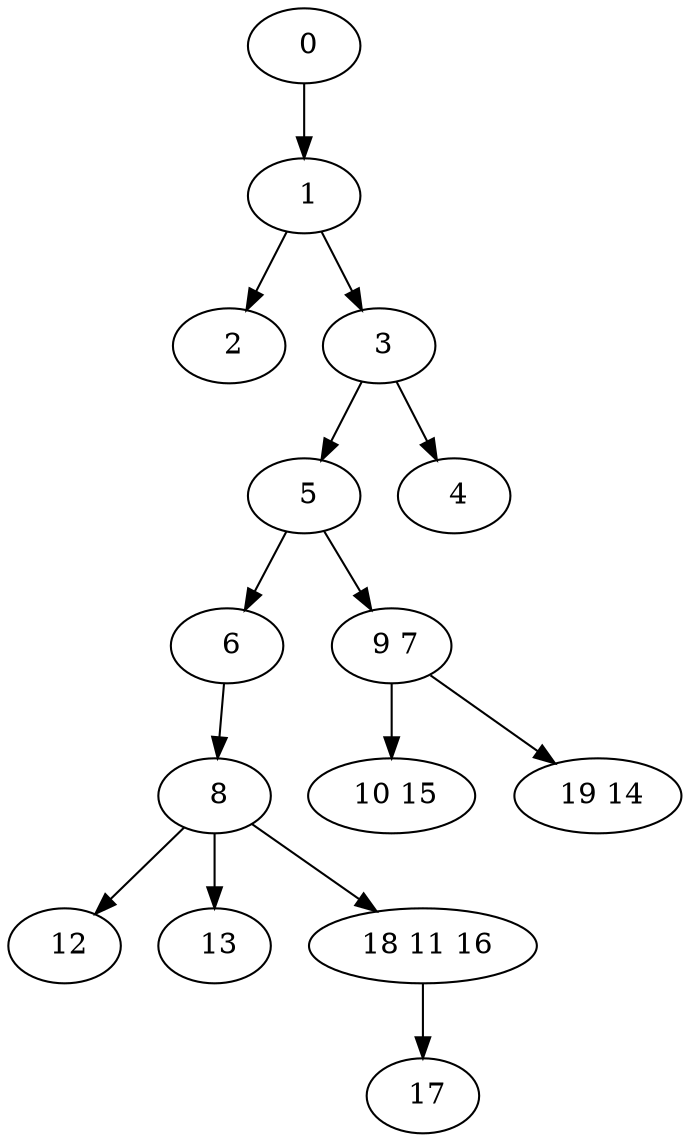 digraph mytree {
" 0" -> " 1";
" 1" -> " 2";
" 1" -> " 3";
" 2";
" 3" -> " 5";
" 3" -> " 4";
" 5" -> " 6";
" 5" -> " 9 7";
" 6" -> " 8";
" 8" -> " 12";
" 8" -> " 13";
" 8" -> " 18 11 16";
" 12";
" 13";
" 18 11 16" -> " 17";
" 10 15";
" 17";
" 9 7" -> " 10 15";
" 9 7" -> " 19 14";
" 19 14";
" 4";
}
